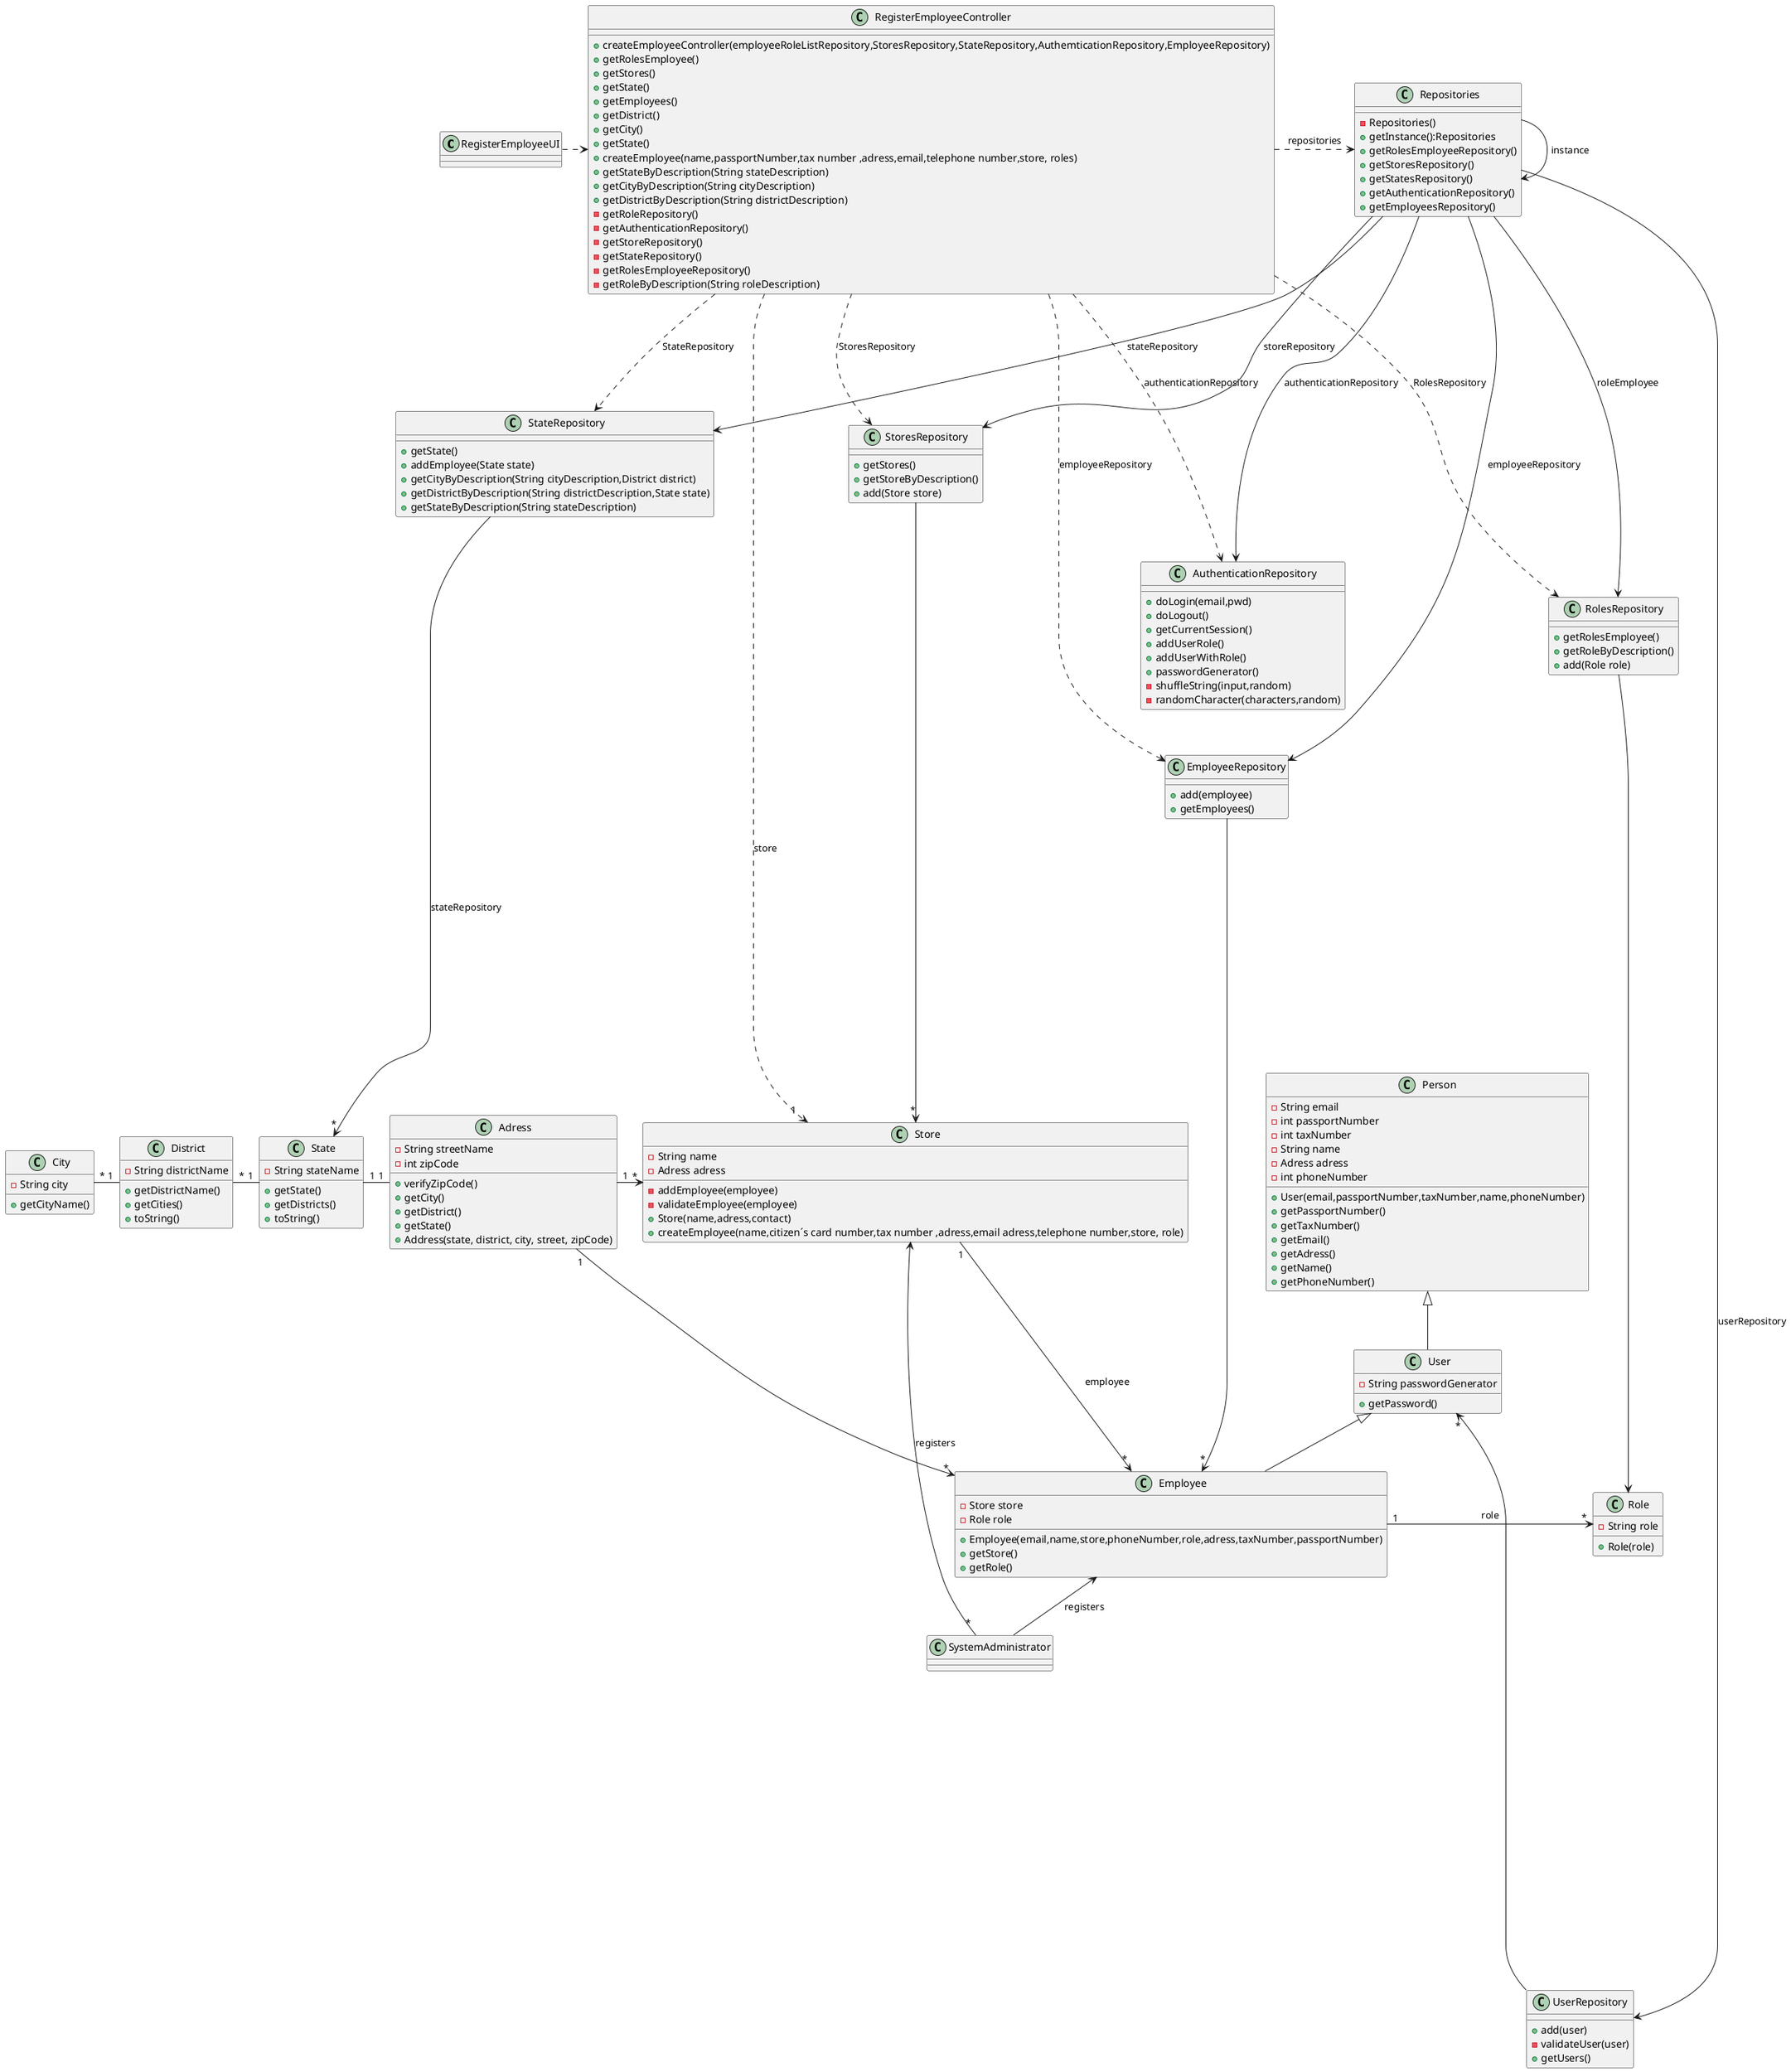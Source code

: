 @startuml
'https://plantuml.com/class-diagram

class RegisterEmployeeUI

class Adress

class RegisterEmployeeController

class Person

class UserRepository

class Repositories

class Employee

class Store

class Role

class AuthenticationRepository

class User

class EmployeeRepository

class SystemAdministrator

class StoresRepository

class RolesRepository

class State

class City

class District

class StateRepository

class UserRepository{
+add(user)
-validateUser(user)
+getUsers()

}


class Person{
- String email
- int passportNumber
- int taxNumber
- String name
- Adress adress
- int phoneNumber

+User(email,passportNumber,taxNumber,name,phoneNumber)
+getPassportNumber()
+getTaxNumber()
+getEmail()
+getAdress()
+getName()
+getPhoneNumber()

}

class EmployeeRepository{
+add(employee)
+getEmployees()
}

class AuthenticationRepository{
+doLogin(email,pwd)
+doLogout()
+getCurrentSession()
+addUserRole()
+addUserWithRole()
+passwordGenerator()
-shuffleString(input,random)
-randomCharacter(characters,random)
}

class StateRepository{
+getState()
+addEmployee(State state)
+getCityByDescription(String cityDescription,District district)
+getDistrictByDescription(String districtDescription,State state)
+getStateByDescription(String stateDescription)
}

class State{
 - String stateName

    +getState()
    +getDistricts()
    +toString()

}

class District{
- String districtName


    +getDistrictName()
    +getCities()
    +toString()
}

class City{
- String city

    +getCityName()
}

class Adress{
 -String streetName
    -int zipCode

    +verifyZipCode()
    +getCity()
    +getDistrict()
    +getState()
    +Address(state, district, city, street, zipCode)
}

class Role{
-String role
+Role(role)
}

class SystemAdministrator{
}

class Employee{
-Store store
-Role role
+Employee(email,name,store,phoneNumber,role,adress,taxNumber,passportNumber)
+getStore()
+getRole()
}

class StoresRepository{
+getStores()
+getStoreByDescription()
+add(Store store)

}

class RolesRepository{
+getRolesEmployee()
+getRoleByDescription()
+add(Role role)

}

class RegisterEmployeeUI{
}

class RegisterEmployeeController{
+createEmployeeController(employeeRoleListRepository,StoresRepository,StateRepository,AuthemticationRepository,EmployeeRepository)
+getRolesEmployee()
+getStores()
+getState()
+getEmployees()
+getDistrict()
+getCity()
+getState()
+createEmployee(name,passportNumber,tax number ,adress,email,telephone number,store, roles)
+getStateByDescription(String stateDescription)
+getCityByDescription(String cityDescription)
+getDistrictByDescription(String districtDescription)
-getRoleRepository()
-getAuthenticationRepository()
-getStoreRepository()
-getStateRepository()
-getRolesEmployeeRepository()
-getRoleByDescription(String roleDescription)
}

class Repositories{
-Repositories()
+getInstance():Repositories
+getRolesEmployeeRepository()
+getStoresRepository()
+getStatesRepository()
+getAuthenticationRepository()
+getEmployeesRepository()
}

class User{
-String passwordGenerator

+getPassword()
}

class Store{
-String name
-Adress adress
-addEmployee(employee)
-validateEmployee(employee)
+Store(name,adress,contact)
+createEmployee(name,citizen´s card number,tax number ,adress,email adress,telephone number,store, role)
}


RegisterEmployeeUI .> RegisterEmployeeController

RegisterEmployeeController ..> "1" Store : store

RegisterEmployeeController ...> EmployeeRepository : employeeRepository

RegisterEmployeeController ...> AuthenticationRepository : authenticationRepository

RegisterEmployeeController ...> RolesRepository :RolesRepository

RegisterEmployeeController .-left.> StoresRepository : StoresRepository

RegisterEmployeeController ...> StateRepository : StateRepository

Store "1" ---> "*" Employee : employee

Repositories -> Repositories:instance

Repositories --------> UserRepository: userRepository

Repositories -----> EmployeeRepository: employeeRepository

Repositories ----> AuthenticationRepository: authenticationRepository

Repositories ---> StoresRepository: storeRepository

Repositories ----> RolesRepository:roleEmployee

RegisterEmployeeController .>  Repositories : repositories

StoresRepository --> "*" Store

Employee <-- SystemAdministrator : registers

Store <- "*" SystemAdministrator : registers

RolesRepository ---> Role

Employee "1" -> "*" Role : role

Adress "1" -> "*"  Store

Adress "1" --> "*" Employee

Adress "1" -left- "1" State

State "1" -left- "*" District

District "1" -left- "*" City

User "*" <----------  UserRepository


User <|-- Employee

Person <|-- User


Repositories -> StateRepository: stateRepository

StateRepository --------> "*" State : stateRepository


Store -[hidden]> Person

EmployeeRepository --> "*" Employee


@enduml